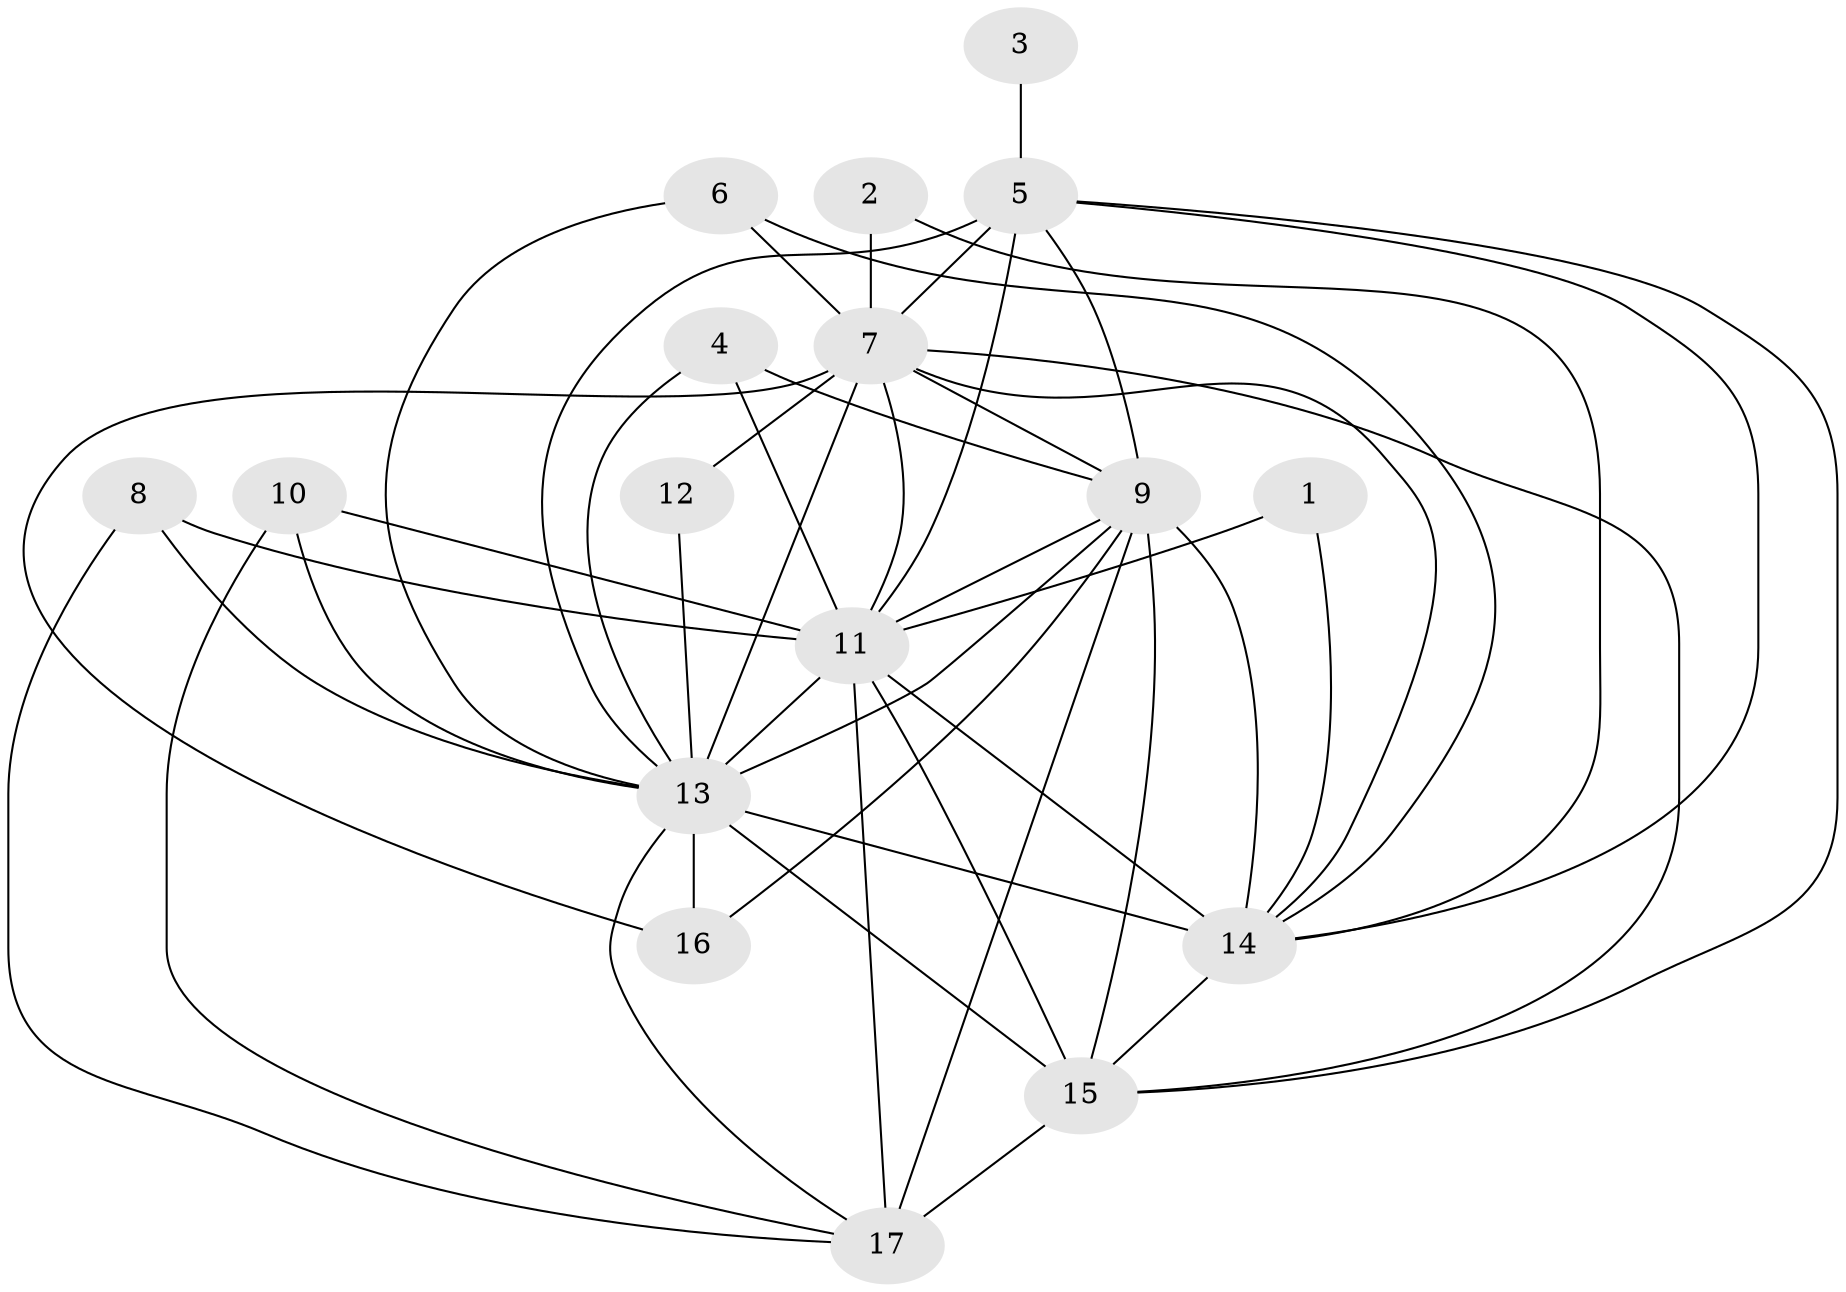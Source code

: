 // original degree distribution, {22: 0.018518518518518517, 14: 0.018518518518518517, 12: 0.018518518518518517, 17: 0.037037037037037035, 19: 0.037037037037037035, 16: 0.037037037037037035, 10: 0.018518518518518517, 3: 0.1111111111111111, 2: 0.6481481481481481, 7: 0.018518518518518517, 4: 0.018518518518518517, 5: 0.018518518518518517}
// Generated by graph-tools (version 1.1) at 2025/36/03/04/25 23:36:16]
// undirected, 17 vertices, 47 edges
graph export_dot {
  node [color=gray90,style=filled];
  1;
  2;
  3;
  4;
  5;
  6;
  7;
  8;
  9;
  10;
  11;
  12;
  13;
  14;
  15;
  16;
  17;
  1 -- 11 [weight=1.0];
  1 -- 14 [weight=1.0];
  2 -- 7 [weight=1.0];
  2 -- 14 [weight=1.0];
  3 -- 5 [weight=1.0];
  4 -- 9 [weight=1.0];
  4 -- 11 [weight=1.0];
  4 -- 13 [weight=1.0];
  5 -- 7 [weight=1.0];
  5 -- 9 [weight=1.0];
  5 -- 11 [weight=2.0];
  5 -- 13 [weight=7.0];
  5 -- 14 [weight=2.0];
  5 -- 15 [weight=1.0];
  6 -- 7 [weight=1.0];
  6 -- 13 [weight=1.0];
  6 -- 14 [weight=1.0];
  7 -- 9 [weight=1.0];
  7 -- 11 [weight=1.0];
  7 -- 12 [weight=2.0];
  7 -- 13 [weight=5.0];
  7 -- 14 [weight=1.0];
  7 -- 15 [weight=3.0];
  7 -- 16 [weight=1.0];
  8 -- 11 [weight=1.0];
  8 -- 13 [weight=1.0];
  8 -- 17 [weight=1.0];
  9 -- 11 [weight=2.0];
  9 -- 13 [weight=5.0];
  9 -- 14 [weight=3.0];
  9 -- 15 [weight=1.0];
  9 -- 16 [weight=2.0];
  9 -- 17 [weight=1.0];
  10 -- 11 [weight=1.0];
  10 -- 13 [weight=2.0];
  10 -- 17 [weight=1.0];
  11 -- 13 [weight=5.0];
  11 -- 14 [weight=2.0];
  11 -- 15 [weight=2.0];
  11 -- 17 [weight=1.0];
  12 -- 13 [weight=1.0];
  13 -- 14 [weight=6.0];
  13 -- 15 [weight=4.0];
  13 -- 16 [weight=3.0];
  13 -- 17 [weight=1.0];
  14 -- 15 [weight=2.0];
  15 -- 17 [weight=3.0];
}
